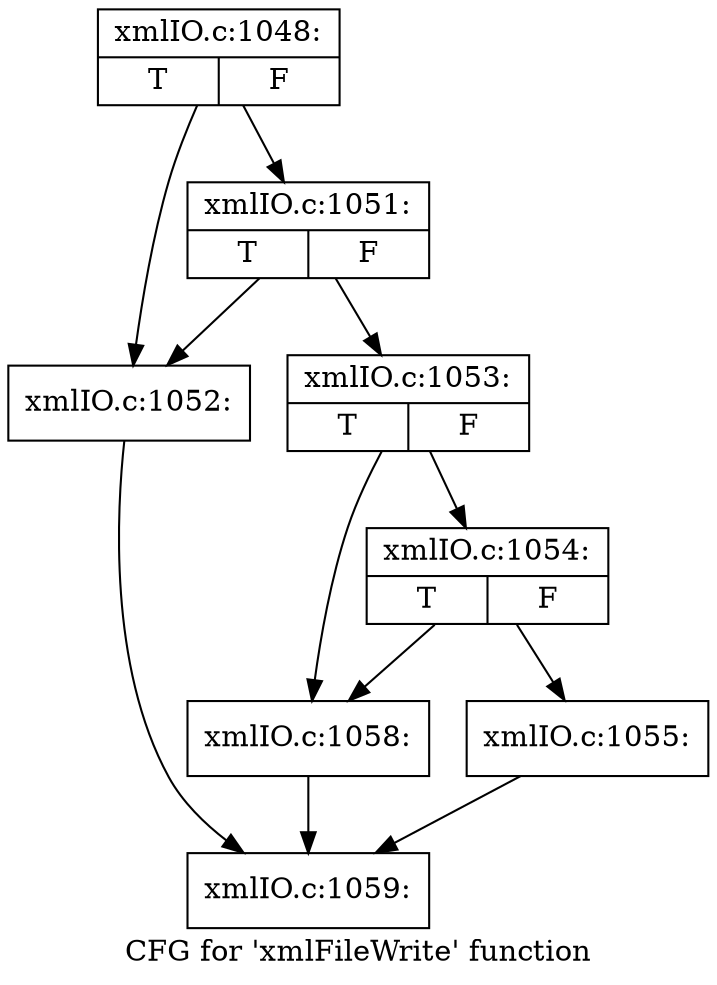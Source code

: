 digraph "CFG for 'xmlFileWrite' function" {
	label="CFG for 'xmlFileWrite' function";

	Node0x53a7280 [shape=record,label="{xmlIO.c:1048:|{<s0>T|<s1>F}}"];
	Node0x53a7280 -> Node0x53ab580;
	Node0x53a7280 -> Node0x53ab620;
	Node0x53ab620 [shape=record,label="{xmlIO.c:1051:|{<s0>T|<s1>F}}"];
	Node0x53ab620 -> Node0x53ab580;
	Node0x53ab620 -> Node0x53ab5d0;
	Node0x53ab580 [shape=record,label="{xmlIO.c:1052:}"];
	Node0x53ab580 -> Node0x53aa940;
	Node0x53ab5d0 [shape=record,label="{xmlIO.c:1053:|{<s0>T|<s1>F}}"];
	Node0x53ab5d0 -> Node0x53ad430;
	Node0x53ab5d0 -> Node0x5284370;
	Node0x53ad430 [shape=record,label="{xmlIO.c:1054:|{<s0>T|<s1>F}}"];
	Node0x53ad430 -> Node0x53acdf0;
	Node0x53ad430 -> Node0x5284370;
	Node0x53acdf0 [shape=record,label="{xmlIO.c:1055:}"];
	Node0x53acdf0 -> Node0x53aa940;
	Node0x5284370 [shape=record,label="{xmlIO.c:1058:}"];
	Node0x5284370 -> Node0x53aa940;
	Node0x53aa940 [shape=record,label="{xmlIO.c:1059:}"];
}
